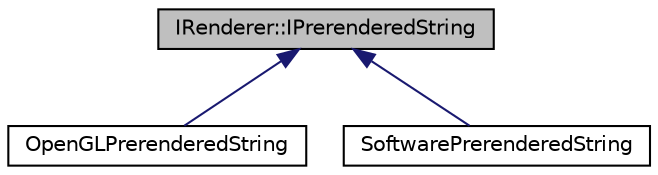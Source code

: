 digraph "IRenderer::IPrerenderedString"
{
 // LATEX_PDF_SIZE
  edge [fontname="Helvetica",fontsize="10",labelfontname="Helvetica",labelfontsize="10"];
  node [fontname="Helvetica",fontsize="10",shape=record];
  Node1 [label="IRenderer::IPrerenderedString",height=0.2,width=0.4,color="black", fillcolor="grey75", style="filled", fontcolor="black",tooltip=" "];
  Node1 -> Node2 [dir="back",color="midnightblue",fontsize="10",style="solid",fontname="Helvetica"];
  Node2 [label="OpenGLPrerenderedString",height=0.2,width=0.4,color="black", fillcolor="white", style="filled",URL="$classOpenGLPrerenderedString.html",tooltip=" "];
  Node1 -> Node3 [dir="back",color="midnightblue",fontsize="10",style="solid",fontname="Helvetica"];
  Node3 [label="SoftwarePrerenderedString",height=0.2,width=0.4,color="black", fillcolor="white", style="filled",URL="$classSoftwarePrerenderedString.html",tooltip=" "];
}
